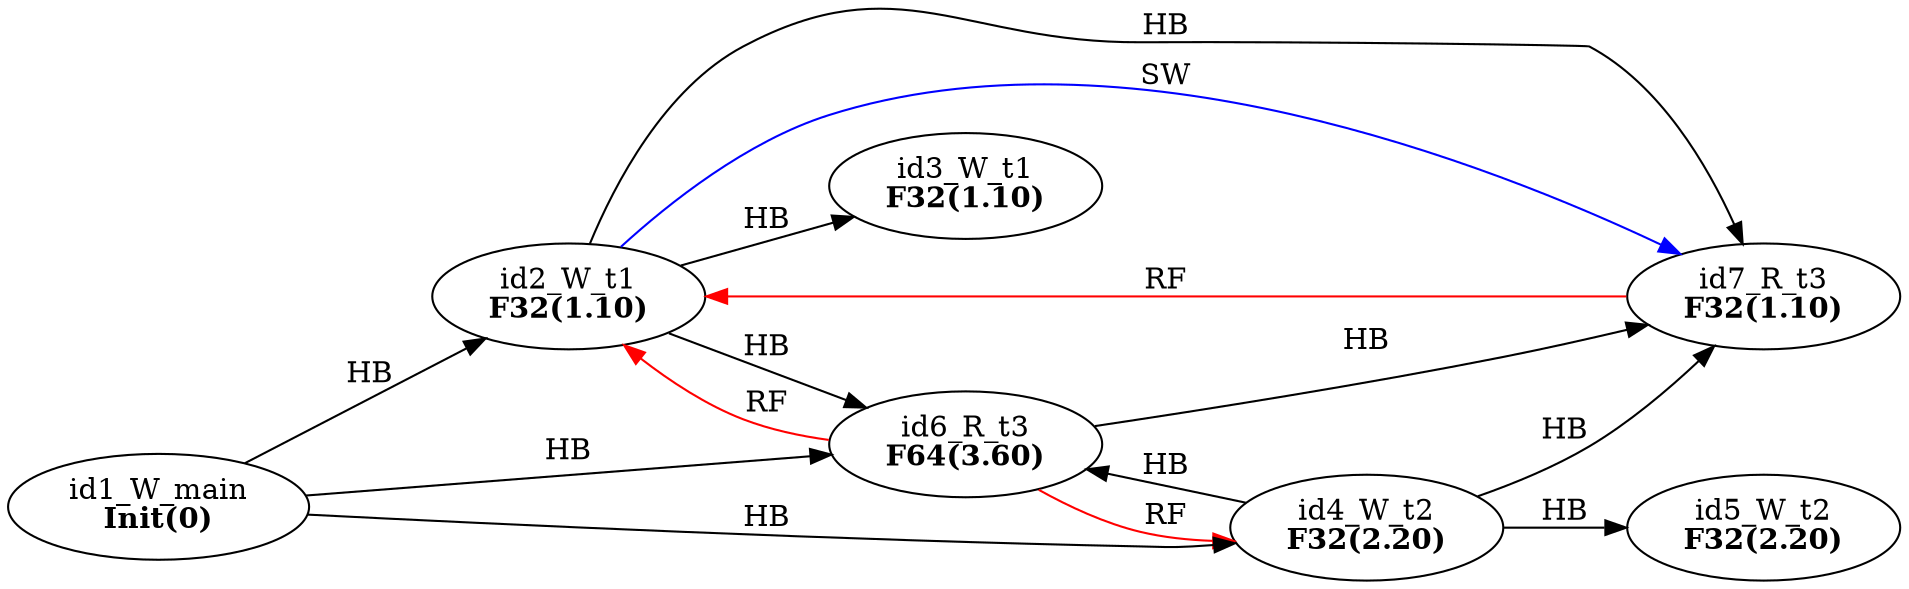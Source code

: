 digraph memory_model {
rankdir=LR;
splines=true; esep=0.5;
id2_W_t1 -> id3_W_t1 [label = "HB", color="black"];
id4_W_t2 -> id5_W_t2 [label = "HB", color="black"];
id6_R_t3 -> id7_R_t3 [label = "HB", color="black"];
id1_W_main -> id2_W_t1 [label = "HB", color="black"];
id1_W_main -> id4_W_t2 [label = "HB", color="black"];
id1_W_main -> id6_R_t3 [label = "HB", color="black"];
id2_W_t1 -> id6_R_t3 [label = "HB", color="black"];
id2_W_t1 -> id7_R_t3 [label = "HB", color="black"];
id4_W_t2 -> id6_R_t3 [label = "HB", color="black"];
id4_W_t2 -> id7_R_t3 [label = "HB", color="black"];
id6_R_t3 -> id2_W_t1 [label = "RF", color="red"];
id6_R_t3 -> id4_W_t2 [label = "RF", color="red"];
id7_R_t3 -> id2_W_t1 [label = "RF", color="red"];
id2_W_t1 -> id7_R_t3 [label = "SW", color="blue"];
id1_W_main [label=<id1_W_main<br/><B>Init(0)</B>>, pos="5.0,4!"]
id2_W_t1 [label=<id2_W_t1<br/><B>F32(1.10)</B>>, pos="0,2!"]
id3_W_t1 [label=<id3_W_t1<br/><B>F32(1.10)</B>>, pos="0,0!"]
id4_W_t2 [label=<id4_W_t2<br/><B>F32(2.20)</B>>, pos="5,2!"]
id5_W_t2 [label=<id5_W_t2<br/><B>F32(2.20)</B>>, pos="5,0!"]
id6_R_t3 [label=<id6_R_t3<br/><B>F64(3.60)</B>>, pos="10,2!"]
id7_R_t3 [label=<id7_R_t3<br/><B>F32(1.10)</B>>, pos="10,0!"]
}
